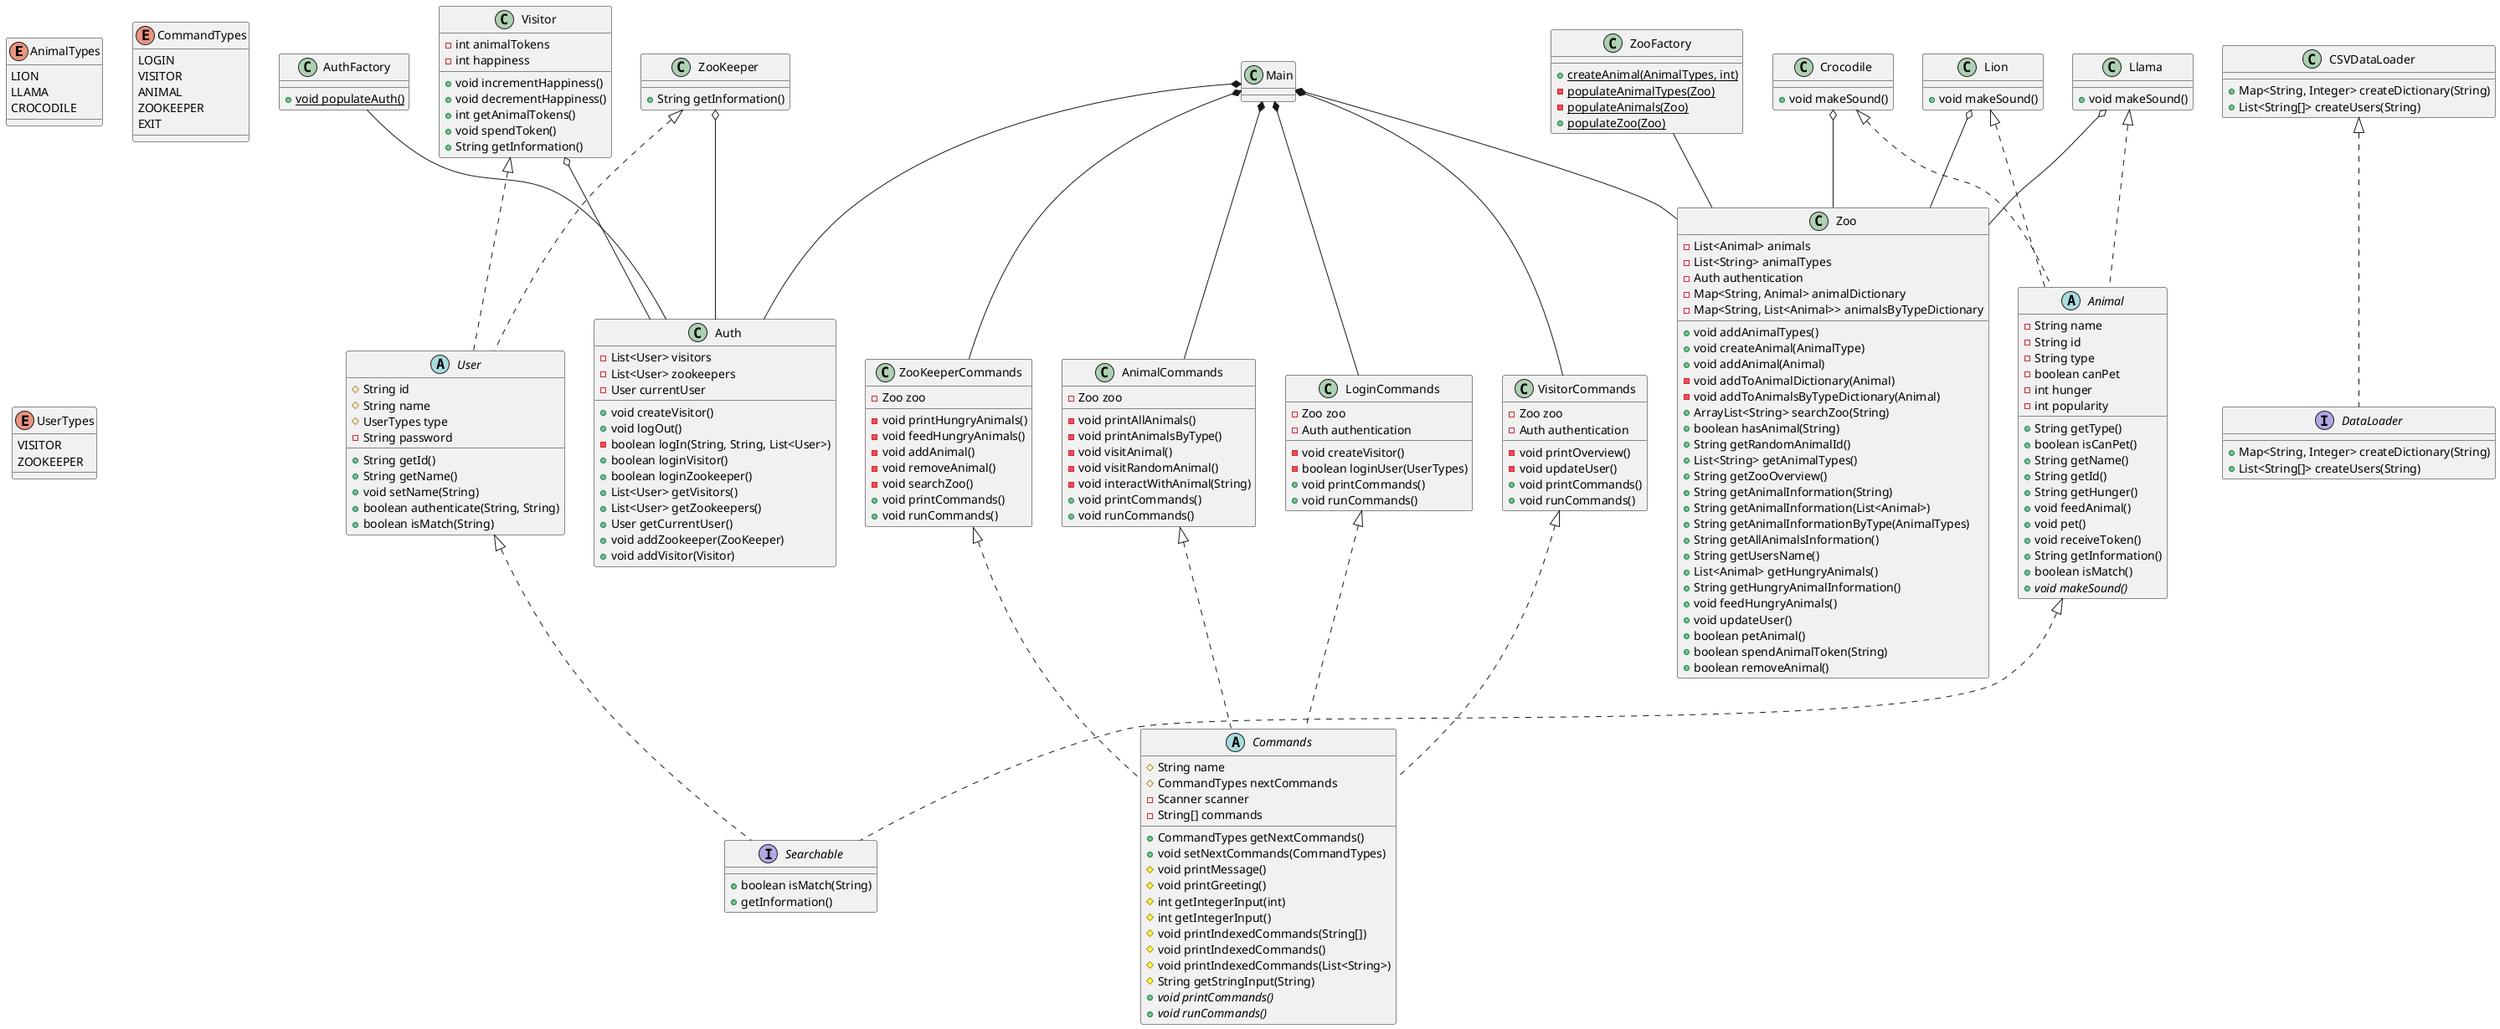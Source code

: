 @startuml

enum AnimalTypes {
    LION
    LLAMA
    CROCODILE
}

abstract class Animal {
- String name
- String id
- String type
- boolean canPet
- int hunger
- int popularity
+ String getType()
+ boolean isCanPet()
+ String getName()
+ String getId()
+ String getHunger()
+ void feedAnimal()
+ void pet()
+ void receiveToken()
+ String getInformation()
+ boolean isMatch()
+ {abstract} void makeSound()
}

class Crocodile {
+ void makeSound()
}

class Lion {
+ void makeSound()
}

class Llama {
+ void makeSound()
}

enum CommandTypes {
    LOGIN
    VISITOR
    ANIMAL
    ZOOKEEPER
    EXIT
}

abstract class Commands {
    # String name
    # CommandTypes nextCommands
    - Scanner scanner
    - String[] commands
    + CommandTypes getNextCommands()
    + void setNextCommands(CommandTypes)
    # void printMessage()
    # void printGreeting()
    # int getIntegerInput(int)
    # int getIntegerInput()
    # void printIndexedCommands(String[])
    # void printIndexedCommands()
    # void printIndexedCommands(List<String>)
    # String getStringInput(String)
    + {abstract} void printCommands()
    + {abstract} void runCommands()
}

class AnimalCommands {
    - Zoo zoo
    - void printAllAnimals()
    - void printAnimalsByType()
    - void visitAnimal()
    - void visitRandomAnimal()
    - void interactWithAnimal(String)
    + void printCommands()
    + void runCommands()
}

class LoginCommands {
    - Zoo zoo
    - Auth authentication
    - void createVisitor()
    - boolean loginUser(UserTypes)
    + void printCommands()
    + void runCommands()
}

class VisitorCommands {
    - Zoo zoo
    - Auth authentication
    - void printOverview()
    - void updateUser()
    + void printCommands()
    + void runCommands()
}

class ZooKeeperCommands {
    - Zoo zoo
    - void printHungryAnimals()
    - void feedHungryAnimals()
    - void addAnimal()
    - void removeAnimal()
    - void searchZoo()
    + void printCommands()
    + void runCommands()
}

enum UserTypes {
    VISITOR
    ZOOKEEPER
}

class Auth {
    - List<User> visitors
    - List<User> zookeepers
    - User currentUser
    + void createVisitor()
    + void logOut()
    - boolean logIn(String, String, List<User>)
    + boolean loginVisitor()
    + boolean loginZookeeper()
    + List<User> getVisitors()
    + List<User> getZookeepers()
    + User getCurrentUser()
    + void addZookeeper(ZooKeeper)
    + void addVisitor(Visitor)
}

class AuthFactory {
    + {static} void populateAuth()
}

abstract class User {
    # String id
    # String name
    # UserTypes type
    - String password
    + String getId()
    + String getName()
    + void setName(String)
    + boolean authenticate(String, String)
    + boolean isMatch(String)
}

class Visitor {
    - int animalTokens
    - int happiness
    + void incrementHappiness()
    + void decrementHappiness()
    + int getAnimalTokens()
    + void spendToken()
    + String getInformation()
}

class ZooKeeper {
    + String getInformation()
}

class CSVDataLoader {
    + Map<String, Integer> createDictionary(String)
    + List<String[]> createUsers(String)
}

interface DataLoader {
    + Map<String, Integer> createDictionary(String)
    + List<String[]> createUsers(String)
}

class Main

interface Searchable {
    + boolean isMatch(String)
    + getInformation()
}

class Zoo {
    - List<Animal> animals
    - List<String> animalTypes
    - Auth authentication
    - Map<String, Animal> animalDictionary
    - Map<String, List<Animal>> animalsByTypeDictionary
    + void addAnimalTypes()
    + void createAnimal(AnimalType)
    + void addAnimal(Animal)
    - void addToAnimalDictionary(Animal)
    - void addToAnimalsByTypeDictionary(Animal)
    + ArrayList<String> searchZoo(String)
    + boolean hasAnimal(String)
    + String getRandomAnimalId()
    + List<String> getAnimalTypes()
    + String getZooOverview()
    + String getAnimalInformation(String)
    + String getAnimalInformation(List<Animal>)
    + String getAnimalInformationByType(AnimalTypes)
    + String getAllAnimalsInformation()
    + String getUsersName()
    + List<Animal> getHungryAnimals()
    + String getHungryAnimalInformation()
    + void feedHungryAnimals()
    + void updateUser()
    + boolean petAnimal()
    + boolean spendAnimalToken(String)
    + boolean removeAnimal()
}

class ZooFactory {
    + {static} createAnimal(AnimalTypes, int)
    - {static} populateAnimalTypes(Zoo)
    - {static} populateAnimals(Zoo)
    + {static} populateZoo(Zoo)
}

Crocodile <|.. Animal
Lion <|.. Animal
Llama <|.. Animal

AnimalCommands <|.. Commands
LoginCommands <|.. Commands
VisitorCommands <|.. Commands
ZooKeeperCommands <|.. Commands

Visitor o-- Auth
ZooKeeper o-- Auth
AuthFactory -- Auth

Visitor <|.. User
ZooKeeper <|.. User

Main *-- Zoo
Main *-- Auth
Main *-- VisitorCommands
Main *-- ZooKeeperCommands
Main *-- AnimalCommands
Main *-- LoginCommands

User <|.. Searchable
Animal <|.. Searchable

Crocodile o-- Zoo
Llama o-- Zoo
Lion o-- Zoo

ZooFactory -- Zoo

CSVDataLoader <|.. DataLoader

@enduml